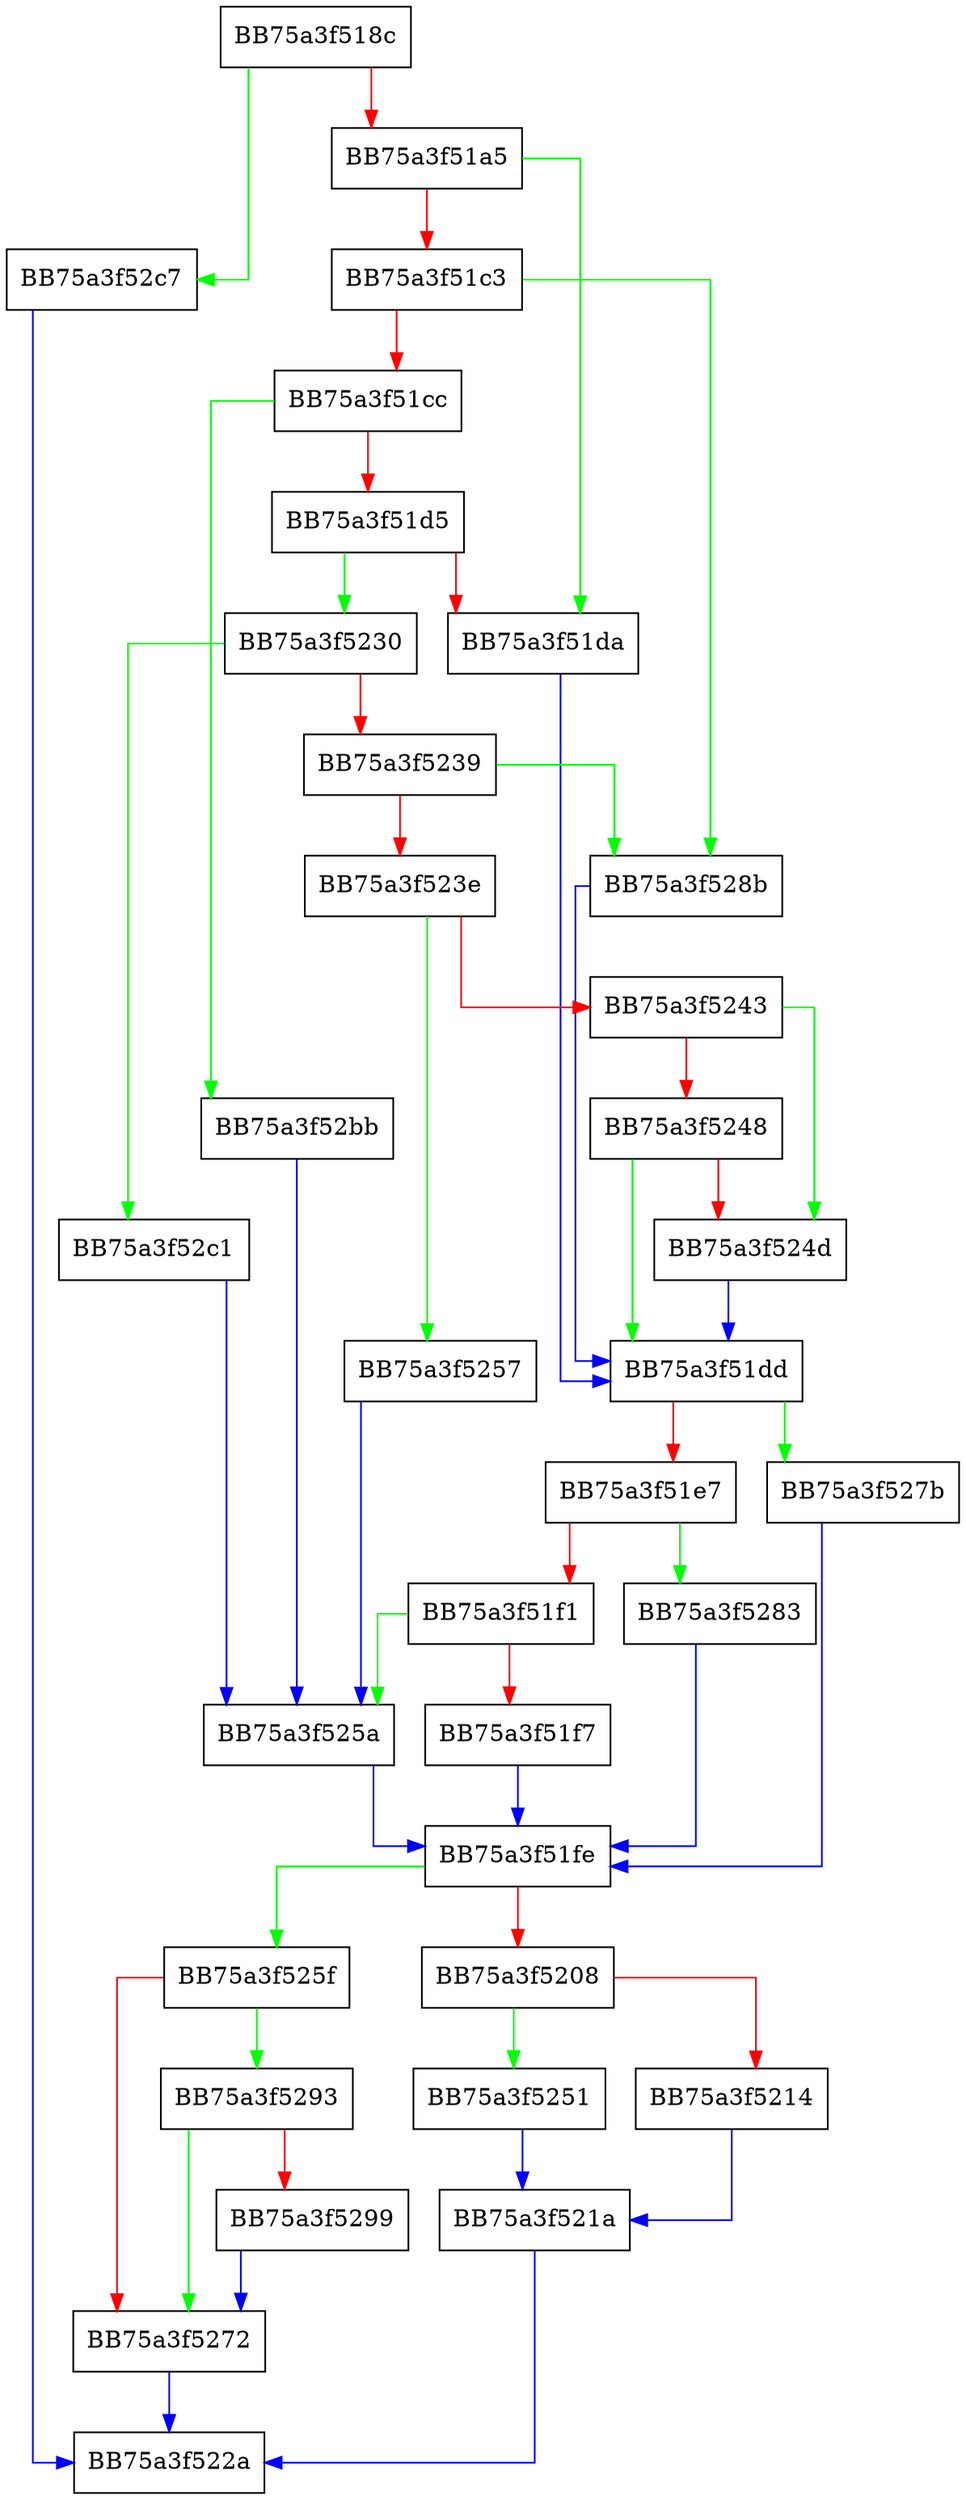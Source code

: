 digraph ldarg {
  node [shape="box"];
  graph [splines=ortho];
  BB75a3f518c -> BB75a3f52c7 [color="green"];
  BB75a3f518c -> BB75a3f51a5 [color="red"];
  BB75a3f51a5 -> BB75a3f51da [color="green"];
  BB75a3f51a5 -> BB75a3f51c3 [color="red"];
  BB75a3f51c3 -> BB75a3f528b [color="green"];
  BB75a3f51c3 -> BB75a3f51cc [color="red"];
  BB75a3f51cc -> BB75a3f52bb [color="green"];
  BB75a3f51cc -> BB75a3f51d5 [color="red"];
  BB75a3f51d5 -> BB75a3f5230 [color="green"];
  BB75a3f51d5 -> BB75a3f51da [color="red"];
  BB75a3f51da -> BB75a3f51dd [color="blue"];
  BB75a3f51dd -> BB75a3f527b [color="green"];
  BB75a3f51dd -> BB75a3f51e7 [color="red"];
  BB75a3f51e7 -> BB75a3f5283 [color="green"];
  BB75a3f51e7 -> BB75a3f51f1 [color="red"];
  BB75a3f51f1 -> BB75a3f525a [color="green"];
  BB75a3f51f1 -> BB75a3f51f7 [color="red"];
  BB75a3f51f7 -> BB75a3f51fe [color="blue"];
  BB75a3f51fe -> BB75a3f525f [color="green"];
  BB75a3f51fe -> BB75a3f5208 [color="red"];
  BB75a3f5208 -> BB75a3f5251 [color="green"];
  BB75a3f5208 -> BB75a3f5214 [color="red"];
  BB75a3f5214 -> BB75a3f521a [color="blue"];
  BB75a3f521a -> BB75a3f522a [color="blue"];
  BB75a3f5230 -> BB75a3f52c1 [color="green"];
  BB75a3f5230 -> BB75a3f5239 [color="red"];
  BB75a3f5239 -> BB75a3f528b [color="green"];
  BB75a3f5239 -> BB75a3f523e [color="red"];
  BB75a3f523e -> BB75a3f5257 [color="green"];
  BB75a3f523e -> BB75a3f5243 [color="red"];
  BB75a3f5243 -> BB75a3f524d [color="green"];
  BB75a3f5243 -> BB75a3f5248 [color="red"];
  BB75a3f5248 -> BB75a3f51dd [color="green"];
  BB75a3f5248 -> BB75a3f524d [color="red"];
  BB75a3f524d -> BB75a3f51dd [color="blue"];
  BB75a3f5251 -> BB75a3f521a [color="blue"];
  BB75a3f5257 -> BB75a3f525a [color="blue"];
  BB75a3f525a -> BB75a3f51fe [color="blue"];
  BB75a3f525f -> BB75a3f5293 [color="green"];
  BB75a3f525f -> BB75a3f5272 [color="red"];
  BB75a3f5272 -> BB75a3f522a [color="blue"];
  BB75a3f527b -> BB75a3f51fe [color="blue"];
  BB75a3f5283 -> BB75a3f51fe [color="blue"];
  BB75a3f528b -> BB75a3f51dd [color="blue"];
  BB75a3f5293 -> BB75a3f5272 [color="green"];
  BB75a3f5293 -> BB75a3f5299 [color="red"];
  BB75a3f5299 -> BB75a3f5272 [color="blue"];
  BB75a3f52bb -> BB75a3f525a [color="blue"];
  BB75a3f52c1 -> BB75a3f525a [color="blue"];
  BB75a3f52c7 -> BB75a3f522a [color="blue"];
}